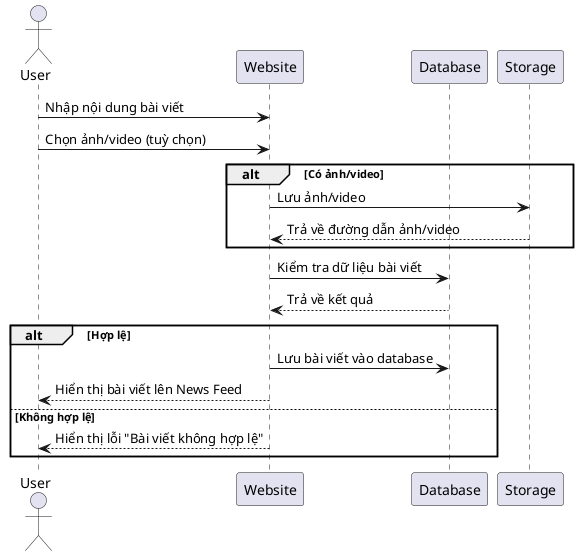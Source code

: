 @startuml
actor User
participant "Website" as System
participant "Database" as DB
participant "Storage" as MediaStorage

User -> System : Nhập nội dung bài viết
User -> System : Chọn ảnh/video (tuỳ chọn)

alt Có ảnh/video
    System -> MediaStorage : Lưu ảnh/video
    MediaStorage --> System : Trả về đường dẫn ảnh/video
end

System -> DB : Kiểm tra dữ liệu bài viết
DB --> System : Trả về kết quả

alt Hợp lệ
    System -> DB : Lưu bài viết vào database
    System --> User : Hiển thị bài viết lên News Feed
else Không hợp lệ
    System --> User : Hiển thị lỗi "Bài viết không hợp lệ"
end
@enduml
